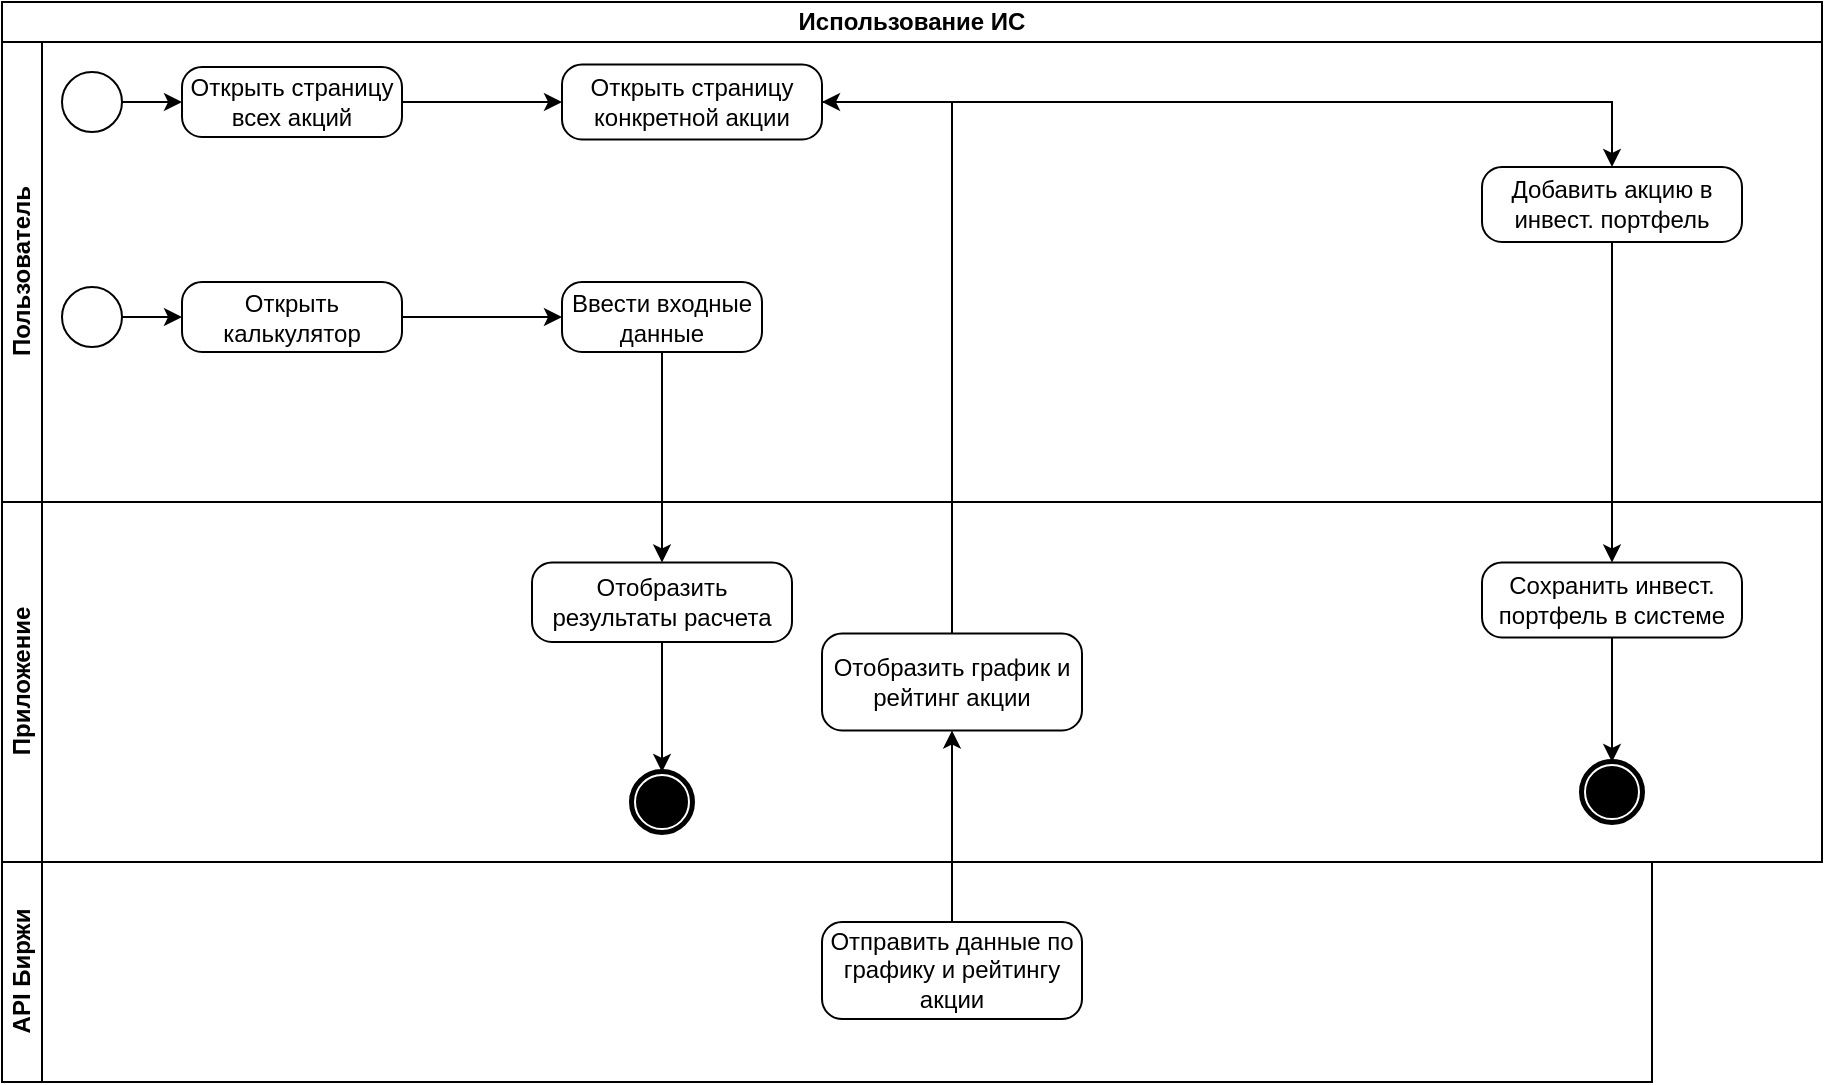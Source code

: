 <mxfile version="21.3.8" type="github">
  <diagram name="Страница 1" id="Z6sxsTeRZ8yvNmVLJEK-">
    <mxGraphModel dx="1434" dy="707" grid="1" gridSize="10" guides="1" tooltips="1" connect="1" arrows="1" fold="1" page="1" pageScale="1" pageWidth="827" pageHeight="1169" math="0" shadow="0">
      <root>
        <mxCell id="0" />
        <mxCell id="1" parent="0" />
        <mxCell id="tidCeCQlK9MMFRLFDtBr-5" value="Использование ИС" style="swimlane;html=1;childLayout=stackLayout;resizeParent=1;resizeParentMax=0;horizontal=1;startSize=20;horizontalStack=0;whiteSpace=wrap;" parent="1" vertex="1">
          <mxGeometry x="200" y="210" width="910" height="430" as="geometry" />
        </mxCell>
        <mxCell id="tidCeCQlK9MMFRLFDtBr-6" value="Пользователь" style="swimlane;html=1;startSize=20;horizontal=0;" parent="tidCeCQlK9MMFRLFDtBr-5" vertex="1">
          <mxGeometry y="20" width="910" height="230" as="geometry" />
        </mxCell>
        <mxCell id="tidCeCQlK9MMFRLFDtBr-29" style="edgeStyle=orthogonalEdgeStyle;rounded=0;orthogonalLoop=1;jettySize=auto;html=1;entryX=0;entryY=0.5;entryDx=0;entryDy=0;entryPerimeter=0;" parent="tidCeCQlK9MMFRLFDtBr-6" source="tidCeCQlK9MMFRLFDtBr-9" target="tidCeCQlK9MMFRLFDtBr-11" edge="1">
          <mxGeometry relative="1" as="geometry" />
        </mxCell>
        <mxCell id="tidCeCQlK9MMFRLFDtBr-9" value="" style="points=[[0.145,0.145,0],[0.5,0,0],[0.855,0.145,0],[1,0.5,0],[0.855,0.855,0],[0.5,1,0],[0.145,0.855,0],[0,0.5,0]];shape=mxgraph.bpmn.event;html=1;verticalLabelPosition=bottom;labelBackgroundColor=#ffffff;verticalAlign=top;align=center;perimeter=ellipsePerimeter;outlineConnect=0;aspect=fixed;outline=standard;symbol=general;" parent="tidCeCQlK9MMFRLFDtBr-6" vertex="1">
          <mxGeometry x="30" y="15" width="30" height="30" as="geometry" />
        </mxCell>
        <mxCell id="Opqh_vjF_9tt91BlIBj1-12" value="" style="edgeStyle=orthogonalEdgeStyle;rounded=0;orthogonalLoop=1;jettySize=auto;html=1;" parent="tidCeCQlK9MMFRLFDtBr-6" source="tidCeCQlK9MMFRLFDtBr-11" target="Opqh_vjF_9tt91BlIBj1-11" edge="1">
          <mxGeometry relative="1" as="geometry" />
        </mxCell>
        <mxCell id="tidCeCQlK9MMFRLFDtBr-11" value="Открыть страницу всех акций" style="points=[[0.25,0,0],[0.5,0,0],[0.75,0,0],[1,0.25,0],[1,0.5,0],[1,0.75,0],[0.75,1,0],[0.5,1,0],[0.25,1,0],[0,0.75,0],[0,0.5,0],[0,0.25,0]];shape=mxgraph.bpmn.task;whiteSpace=wrap;rectStyle=rounded;size=10;html=1;container=1;expand=0;collapsible=0;taskMarker=abstract;" parent="tidCeCQlK9MMFRLFDtBr-6" vertex="1">
          <mxGeometry x="90" y="12.5" width="110" height="35" as="geometry" />
        </mxCell>
        <mxCell id="Opqh_vjF_9tt91BlIBj1-8" value="" style="points=[[0.145,0.145,0],[0.5,0,0],[0.855,0.145,0],[1,0.5,0],[0.855,0.855,0],[0.5,1,0],[0.145,0.855,0],[0,0.5,0]];shape=mxgraph.bpmn.event;html=1;verticalLabelPosition=bottom;labelBackgroundColor=#ffffff;verticalAlign=top;align=center;perimeter=ellipsePerimeter;outlineConnect=0;aspect=fixed;outline=standard;symbol=general;" parent="tidCeCQlK9MMFRLFDtBr-6" vertex="1">
          <mxGeometry x="30" y="122.5" width="30" height="30" as="geometry" />
        </mxCell>
        <mxCell id="Opqh_vjF_9tt91BlIBj1-14" style="edgeStyle=orthogonalEdgeStyle;rounded=0;orthogonalLoop=1;jettySize=auto;html=1;" parent="tidCeCQlK9MMFRLFDtBr-6" source="Opqh_vjF_9tt91BlIBj1-9" target="Opqh_vjF_9tt91BlIBj1-13" edge="1">
          <mxGeometry relative="1" as="geometry" />
        </mxCell>
        <mxCell id="Opqh_vjF_9tt91BlIBj1-9" value="Открыть калькулятор" style="points=[[0.25,0,0],[0.5,0,0],[0.75,0,0],[1,0.25,0],[1,0.5,0],[1,0.75,0],[0.75,1,0],[0.5,1,0],[0.25,1,0],[0,0.75,0],[0,0.5,0],[0,0.25,0]];shape=mxgraph.bpmn.task;whiteSpace=wrap;rectStyle=rounded;size=10;html=1;container=1;expand=0;collapsible=0;taskMarker=abstract;" parent="tidCeCQlK9MMFRLFDtBr-6" vertex="1">
          <mxGeometry x="90" y="120" width="110" height="35" as="geometry" />
        </mxCell>
        <mxCell id="Opqh_vjF_9tt91BlIBj1-7" style="edgeStyle=orthogonalEdgeStyle;rounded=0;orthogonalLoop=1;jettySize=auto;html=1;entryX=0;entryY=0.5;entryDx=0;entryDy=0;entryPerimeter=0;" parent="tidCeCQlK9MMFRLFDtBr-6" source="Opqh_vjF_9tt91BlIBj1-8" target="Opqh_vjF_9tt91BlIBj1-9" edge="1">
          <mxGeometry relative="1" as="geometry" />
        </mxCell>
        <mxCell id="Opqh_vjF_9tt91BlIBj1-31" style="edgeStyle=orthogonalEdgeStyle;rounded=0;orthogonalLoop=1;jettySize=auto;html=1;" parent="tidCeCQlK9MMFRLFDtBr-6" source="Opqh_vjF_9tt91BlIBj1-11" target="Opqh_vjF_9tt91BlIBj1-30" edge="1">
          <mxGeometry relative="1" as="geometry" />
        </mxCell>
        <mxCell id="Opqh_vjF_9tt91BlIBj1-11" value="Открыть страницу конкретной акции" style="points=[[0.25,0,0],[0.5,0,0],[0.75,0,0],[1,0.25,0],[1,0.5,0],[1,0.75,0],[0.75,1,0],[0.5,1,0],[0.25,1,0],[0,0.75,0],[0,0.5,0],[0,0.25,0]];shape=mxgraph.bpmn.task;whiteSpace=wrap;rectStyle=rounded;size=10;html=1;container=1;expand=0;collapsible=0;taskMarker=abstract;" parent="tidCeCQlK9MMFRLFDtBr-6" vertex="1">
          <mxGeometry x="280" y="11.25" width="130" height="37.5" as="geometry" />
        </mxCell>
        <mxCell id="Opqh_vjF_9tt91BlIBj1-13" value="Ввести входные данные" style="points=[[0.25,0,0],[0.5,0,0],[0.75,0,0],[1,0.25,0],[1,0.5,0],[1,0.75,0],[0.75,1,0],[0.5,1,0],[0.25,1,0],[0,0.75,0],[0,0.5,0],[0,0.25,0]];shape=mxgraph.bpmn.task;whiteSpace=wrap;rectStyle=rounded;size=10;html=1;container=1;expand=0;collapsible=0;taskMarker=abstract;" parent="tidCeCQlK9MMFRLFDtBr-6" vertex="1">
          <mxGeometry x="280" y="120" width="100" height="35" as="geometry" />
        </mxCell>
        <mxCell id="Opqh_vjF_9tt91BlIBj1-30" value="Добавить акцию в инвест. портфель" style="points=[[0.25,0,0],[0.5,0,0],[0.75,0,0],[1,0.25,0],[1,0.5,0],[1,0.75,0],[0.75,1,0],[0.5,1,0],[0.25,1,0],[0,0.75,0],[0,0.5,0],[0,0.25,0]];shape=mxgraph.bpmn.task;whiteSpace=wrap;rectStyle=rounded;size=10;html=1;container=1;expand=0;collapsible=0;taskMarker=abstract;" parent="tidCeCQlK9MMFRLFDtBr-6" vertex="1">
          <mxGeometry x="740" y="62.5" width="130" height="37.5" as="geometry" />
        </mxCell>
        <mxCell id="tidCeCQlK9MMFRLFDtBr-7" value="Приложение" style="swimlane;html=1;startSize=20;horizontal=0;" parent="tidCeCQlK9MMFRLFDtBr-5" vertex="1">
          <mxGeometry y="250" width="910" height="180" as="geometry" />
        </mxCell>
        <mxCell id="tidCeCQlK9MMFRLFDtBr-8" value="API Биржи" style="swimlane;html=1;startSize=20;horizontal=0;" parent="tidCeCQlK9MMFRLFDtBr-7" vertex="1">
          <mxGeometry y="180" width="825" height="110" as="geometry" />
        </mxCell>
        <mxCell id="Opqh_vjF_9tt91BlIBj1-25" value="Отправить данные по графику и рейтингу акции" style="points=[[0.25,0,0],[0.5,0,0],[0.75,0,0],[1,0.25,0],[1,0.5,0],[1,0.75,0],[0.75,1,0],[0.5,1,0],[0.25,1,0],[0,0.75,0],[0,0.5,0],[0,0.25,0]];shape=mxgraph.bpmn.task;whiteSpace=wrap;rectStyle=rounded;size=10;html=1;container=1;expand=0;collapsible=0;taskMarker=abstract;" parent="tidCeCQlK9MMFRLFDtBr-8" vertex="1">
          <mxGeometry x="410" y="30" width="130" height="48.5" as="geometry" />
        </mxCell>
        <mxCell id="Opqh_vjF_9tt91BlIBj1-38" style="edgeStyle=orthogonalEdgeStyle;rounded=0;orthogonalLoop=1;jettySize=auto;html=1;" parent="tidCeCQlK9MMFRLFDtBr-7" source="Opqh_vjF_9tt91BlIBj1-15" target="Opqh_vjF_9tt91BlIBj1-37" edge="1">
          <mxGeometry relative="1" as="geometry" />
        </mxCell>
        <mxCell id="Opqh_vjF_9tt91BlIBj1-15" value="Отобразить результаты расчета" style="points=[[0.25,0,0],[0.5,0,0],[0.75,0,0],[1,0.25,0],[1,0.5,0],[1,0.75,0],[0.75,1,0],[0.5,1,0],[0.25,1,0],[0,0.75,0],[0,0.5,0],[0,0.25,0]];shape=mxgraph.bpmn.task;whiteSpace=wrap;rectStyle=rounded;size=10;html=1;container=1;expand=0;collapsible=0;taskMarker=abstract;" parent="tidCeCQlK9MMFRLFDtBr-7" vertex="1">
          <mxGeometry x="265" y="30.25" width="130" height="39.75" as="geometry" />
        </mxCell>
        <mxCell id="Opqh_vjF_9tt91BlIBj1-27" value="Отобразить график и рейтинг акции" style="points=[[0.25,0,0],[0.5,0,0],[0.75,0,0],[1,0.25,0],[1,0.5,0],[1,0.75,0],[0.75,1,0],[0.5,1,0],[0.25,1,0],[0,0.75,0],[0,0.5,0],[0,0.25,0]];shape=mxgraph.bpmn.task;whiteSpace=wrap;rectStyle=rounded;size=10;html=1;container=1;expand=0;collapsible=0;taskMarker=abstract;" parent="tidCeCQlK9MMFRLFDtBr-7" vertex="1">
          <mxGeometry x="410" y="65.75" width="130" height="48.5" as="geometry" />
        </mxCell>
        <mxCell id="Opqh_vjF_9tt91BlIBj1-28" style="edgeStyle=orthogonalEdgeStyle;rounded=0;orthogonalLoop=1;jettySize=auto;html=1;" parent="tidCeCQlK9MMFRLFDtBr-7" source="Opqh_vjF_9tt91BlIBj1-25" target="Opqh_vjF_9tt91BlIBj1-27" edge="1">
          <mxGeometry relative="1" as="geometry" />
        </mxCell>
        <mxCell id="Opqh_vjF_9tt91BlIBj1-34" style="edgeStyle=orthogonalEdgeStyle;rounded=0;orthogonalLoop=1;jettySize=auto;html=1;entryX=0.5;entryY=0;entryDx=0;entryDy=0;entryPerimeter=0;" parent="tidCeCQlK9MMFRLFDtBr-7" source="Opqh_vjF_9tt91BlIBj1-32" target="tidCeCQlK9MMFRLFDtBr-30" edge="1">
          <mxGeometry relative="1" as="geometry">
            <mxPoint x="805" y="120" as="targetPoint" />
          </mxGeometry>
        </mxCell>
        <mxCell id="Opqh_vjF_9tt91BlIBj1-32" value="Сохранить инвест. портфель в системе" style="points=[[0.25,0,0],[0.5,0,0],[0.75,0,0],[1,0.25,0],[1,0.5,0],[1,0.75,0],[0.75,1,0],[0.5,1,0],[0.25,1,0],[0,0.75,0],[0,0.5,0],[0,0.25,0]];shape=mxgraph.bpmn.task;whiteSpace=wrap;rectStyle=rounded;size=10;html=1;container=1;expand=0;collapsible=0;taskMarker=abstract;" parent="tidCeCQlK9MMFRLFDtBr-7" vertex="1">
          <mxGeometry x="740" y="30.25" width="130" height="37.5" as="geometry" />
        </mxCell>
        <mxCell id="tidCeCQlK9MMFRLFDtBr-30" value="" style="points=[[0.145,0.145,0],[0.5,0,0],[0.855,0.145,0],[1,0.5,0],[0.855,0.855,0],[0.5,1,0],[0.145,0.855,0],[0,0.5,0]];shape=mxgraph.bpmn.event;html=1;verticalLabelPosition=bottom;labelBackgroundColor=#ffffff;verticalAlign=top;align=center;perimeter=ellipsePerimeter;outlineConnect=0;aspect=fixed;outline=end;symbol=terminate;" parent="tidCeCQlK9MMFRLFDtBr-7" vertex="1">
          <mxGeometry x="790" y="130" width="30" height="30" as="geometry" />
        </mxCell>
        <mxCell id="Opqh_vjF_9tt91BlIBj1-37" value="" style="points=[[0.145,0.145,0],[0.5,0,0],[0.855,0.145,0],[1,0.5,0],[0.855,0.855,0],[0.5,1,0],[0.145,0.855,0],[0,0.5,0]];shape=mxgraph.bpmn.event;html=1;verticalLabelPosition=bottom;labelBackgroundColor=#ffffff;verticalAlign=top;align=center;perimeter=ellipsePerimeter;outlineConnect=0;aspect=fixed;outline=end;symbol=terminate;" parent="tidCeCQlK9MMFRLFDtBr-7" vertex="1">
          <mxGeometry x="315" y="135" width="30" height="30" as="geometry" />
        </mxCell>
        <mxCell id="Opqh_vjF_9tt91BlIBj1-16" style="edgeStyle=orthogonalEdgeStyle;rounded=0;orthogonalLoop=1;jettySize=auto;html=1;" parent="tidCeCQlK9MMFRLFDtBr-5" source="Opqh_vjF_9tt91BlIBj1-13" target="Opqh_vjF_9tt91BlIBj1-15" edge="1">
          <mxGeometry relative="1" as="geometry" />
        </mxCell>
        <mxCell id="Opqh_vjF_9tt91BlIBj1-29" style="edgeStyle=orthogonalEdgeStyle;rounded=0;orthogonalLoop=1;jettySize=auto;html=1;entryX=1;entryY=0.5;entryDx=0;entryDy=0;entryPerimeter=0;" parent="tidCeCQlK9MMFRLFDtBr-5" source="Opqh_vjF_9tt91BlIBj1-27" target="Opqh_vjF_9tt91BlIBj1-11" edge="1">
          <mxGeometry relative="1" as="geometry" />
        </mxCell>
        <mxCell id="Opqh_vjF_9tt91BlIBj1-33" style="edgeStyle=orthogonalEdgeStyle;rounded=0;orthogonalLoop=1;jettySize=auto;html=1;" parent="tidCeCQlK9MMFRLFDtBr-5" source="Opqh_vjF_9tt91BlIBj1-30" target="Opqh_vjF_9tt91BlIBj1-32" edge="1">
          <mxGeometry relative="1" as="geometry" />
        </mxCell>
      </root>
    </mxGraphModel>
  </diagram>
</mxfile>
